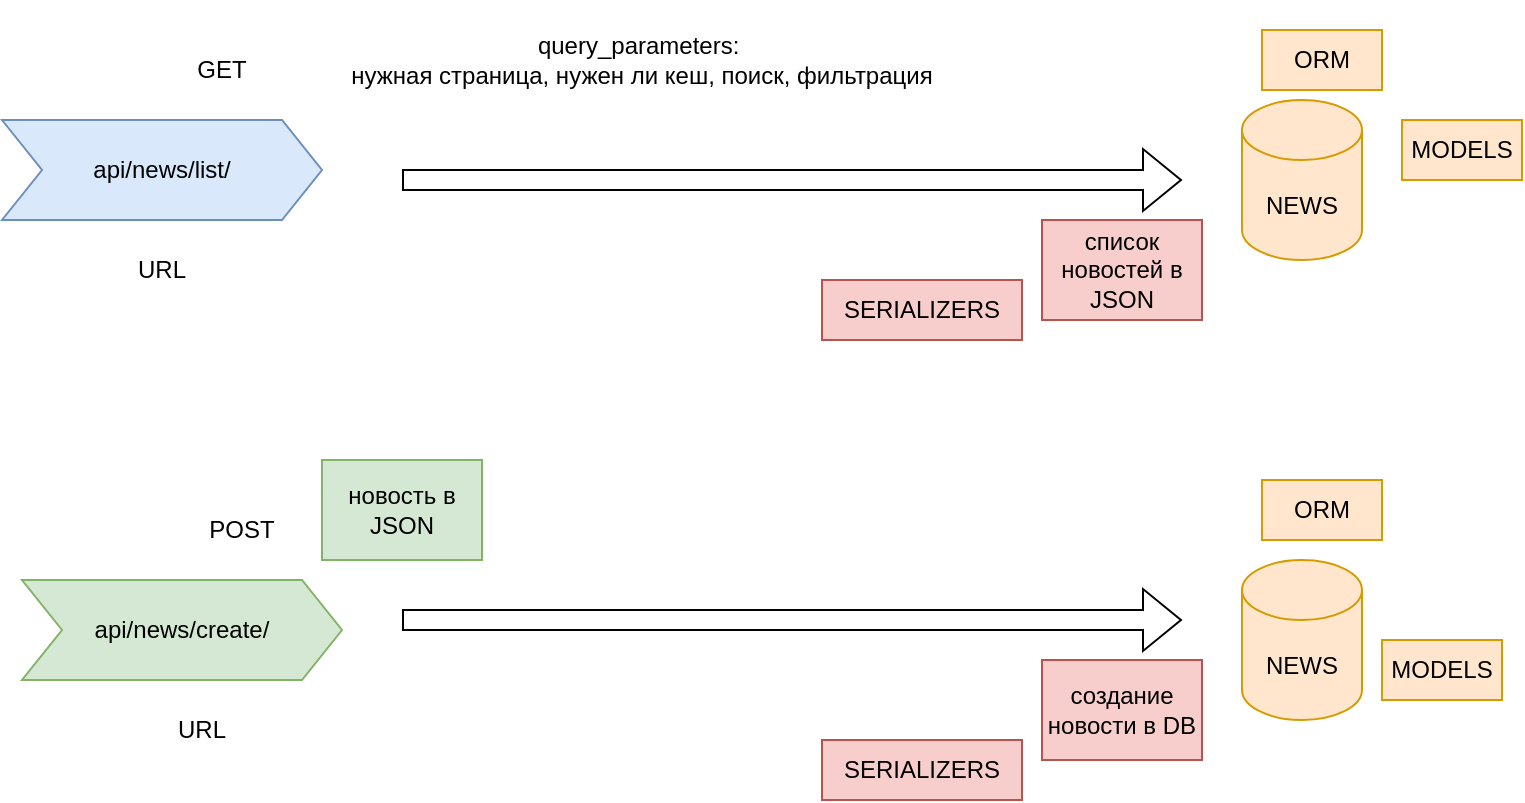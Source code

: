 <mxfile version="22.0.4" type="device">
  <diagram name="Page-1" id="CYAOKu1ZlZVHq11PqRlR">
    <mxGraphModel dx="893" dy="493" grid="1" gridSize="10" guides="1" tooltips="1" connect="1" arrows="1" fold="1" page="1" pageScale="1" pageWidth="850" pageHeight="1100" math="0" shadow="0">
      <root>
        <mxCell id="0" />
        <mxCell id="1" parent="0" />
        <mxCell id="0szwnFNrWrV2RbHSZgs--1" value="api/news/list/" style="shape=step;perimeter=stepPerimeter;whiteSpace=wrap;html=1;fixedSize=1;fillColor=#dae8fc;strokeColor=#6c8ebf;" parent="1" vertex="1">
          <mxGeometry x="160" y="190" width="160" height="50" as="geometry" />
        </mxCell>
        <mxCell id="0szwnFNrWrV2RbHSZgs--2" value="api/news/create/" style="shape=step;perimeter=stepPerimeter;whiteSpace=wrap;html=1;fixedSize=1;fillColor=#d5e8d4;strokeColor=#82b366;" parent="1" vertex="1">
          <mxGeometry x="170" y="420" width="160" height="50" as="geometry" />
        </mxCell>
        <mxCell id="0szwnFNrWrV2RbHSZgs--3" value="POST" style="text;html=1;strokeColor=none;fillColor=none;align=center;verticalAlign=middle;whiteSpace=wrap;rounded=0;" parent="1" vertex="1">
          <mxGeometry x="250" y="380" width="60" height="30" as="geometry" />
        </mxCell>
        <mxCell id="0szwnFNrWrV2RbHSZgs--4" value="GET" style="text;html=1;strokeColor=none;fillColor=none;align=center;verticalAlign=middle;whiteSpace=wrap;rounded=0;" parent="1" vertex="1">
          <mxGeometry x="240" y="150" width="60" height="30" as="geometry" />
        </mxCell>
        <mxCell id="0szwnFNrWrV2RbHSZgs--5" value="query_parameters:&amp;nbsp;&lt;br&gt;нужная страница, нужен ли кеш, поиск, фильтрация" style="text;html=1;strokeColor=none;fillColor=none;align=center;verticalAlign=middle;whiteSpace=wrap;rounded=0;" parent="1" vertex="1">
          <mxGeometry x="330" y="130" width="300" height="60" as="geometry" />
        </mxCell>
        <mxCell id="0szwnFNrWrV2RbHSZgs--6" value="" style="shape=flexArrow;endArrow=classic;html=1;rounded=0;" parent="1" edge="1">
          <mxGeometry width="50" height="50" relative="1" as="geometry">
            <mxPoint x="360" y="220" as="sourcePoint" />
            <mxPoint x="750" y="220" as="targetPoint" />
          </mxGeometry>
        </mxCell>
        <mxCell id="0szwnFNrWrV2RbHSZgs--7" value="NEWS" style="shape=cylinder3;whiteSpace=wrap;html=1;boundedLbl=1;backgroundOutline=1;size=15;fillColor=#ffe6cc;strokeColor=#d79b00;" parent="1" vertex="1">
          <mxGeometry x="780" y="180" width="60" height="80" as="geometry" />
        </mxCell>
        <mxCell id="0szwnFNrWrV2RbHSZgs--8" value="список новостей в JSON" style="text;html=1;strokeColor=#b85450;fillColor=#f8cecc;align=center;verticalAlign=middle;whiteSpace=wrap;rounded=0;" parent="1" vertex="1">
          <mxGeometry x="680" y="240" width="80" height="50" as="geometry" />
        </mxCell>
        <mxCell id="0szwnFNrWrV2RbHSZgs--9" value="создание новости в DB" style="text;html=1;strokeColor=#b85450;fillColor=#f8cecc;align=center;verticalAlign=middle;whiteSpace=wrap;rounded=0;" parent="1" vertex="1">
          <mxGeometry x="680" y="460" width="80" height="50" as="geometry" />
        </mxCell>
        <mxCell id="0szwnFNrWrV2RbHSZgs--10" value="NEWS" style="shape=cylinder3;whiteSpace=wrap;html=1;boundedLbl=1;backgroundOutline=1;size=15;fillColor=#ffe6cc;strokeColor=#d79b00;" parent="1" vertex="1">
          <mxGeometry x="780" y="410" width="60" height="80" as="geometry" />
        </mxCell>
        <mxCell id="0szwnFNrWrV2RbHSZgs--11" value="" style="shape=flexArrow;endArrow=classic;html=1;rounded=0;" parent="1" edge="1">
          <mxGeometry width="50" height="50" relative="1" as="geometry">
            <mxPoint x="360" y="440" as="sourcePoint" />
            <mxPoint x="750" y="440" as="targetPoint" />
          </mxGeometry>
        </mxCell>
        <mxCell id="0szwnFNrWrV2RbHSZgs--12" value="новость в JSON" style="text;html=1;strokeColor=#82b366;fillColor=#d5e8d4;align=center;verticalAlign=middle;whiteSpace=wrap;rounded=0;" parent="1" vertex="1">
          <mxGeometry x="320" y="360" width="80" height="50" as="geometry" />
        </mxCell>
        <mxCell id="0szwnFNrWrV2RbHSZgs--13" value="ORM" style="text;html=1;strokeColor=#d79b00;fillColor=#ffe6cc;align=center;verticalAlign=middle;whiteSpace=wrap;rounded=0;" parent="1" vertex="1">
          <mxGeometry x="790" y="145" width="60" height="30" as="geometry" />
        </mxCell>
        <mxCell id="0szwnFNrWrV2RbHSZgs--14" value="ORM" style="text;html=1;strokeColor=#d79b00;fillColor=#ffe6cc;align=center;verticalAlign=middle;whiteSpace=wrap;rounded=0;" parent="1" vertex="1">
          <mxGeometry x="790" y="370" width="60" height="30" as="geometry" />
        </mxCell>
        <mxCell id="0szwnFNrWrV2RbHSZgs--15" value="MODELS" style="text;html=1;strokeColor=#d79b00;fillColor=#ffe6cc;align=center;verticalAlign=middle;whiteSpace=wrap;rounded=0;" parent="1" vertex="1">
          <mxGeometry x="860" y="190" width="60" height="30" as="geometry" />
        </mxCell>
        <mxCell id="0szwnFNrWrV2RbHSZgs--16" value="MODELS" style="text;html=1;strokeColor=#d79b00;fillColor=#ffe6cc;align=center;verticalAlign=middle;whiteSpace=wrap;rounded=0;" parent="1" vertex="1">
          <mxGeometry x="850" y="450" width="60" height="30" as="geometry" />
        </mxCell>
        <mxCell id="0szwnFNrWrV2RbHSZgs--17" value="SERIALIZERS" style="text;html=1;strokeColor=#b85450;fillColor=#f8cecc;align=center;verticalAlign=middle;whiteSpace=wrap;rounded=0;" parent="1" vertex="1">
          <mxGeometry x="570" y="270" width="100" height="30" as="geometry" />
        </mxCell>
        <mxCell id="0szwnFNrWrV2RbHSZgs--18" value="SERIALIZERS" style="text;html=1;strokeColor=#b85450;fillColor=#f8cecc;align=center;verticalAlign=middle;whiteSpace=wrap;rounded=0;" parent="1" vertex="1">
          <mxGeometry x="570" y="500" width="100" height="30" as="geometry" />
        </mxCell>
        <mxCell id="0szwnFNrWrV2RbHSZgs--19" value="URL" style="text;html=1;strokeColor=none;fillColor=none;align=center;verticalAlign=middle;whiteSpace=wrap;rounded=0;" parent="1" vertex="1">
          <mxGeometry x="230" y="480" width="60" height="30" as="geometry" />
        </mxCell>
        <mxCell id="0szwnFNrWrV2RbHSZgs--20" value="URL" style="text;html=1;strokeColor=none;fillColor=none;align=center;verticalAlign=middle;whiteSpace=wrap;rounded=0;" parent="1" vertex="1">
          <mxGeometry x="210" y="250" width="60" height="30" as="geometry" />
        </mxCell>
      </root>
    </mxGraphModel>
  </diagram>
</mxfile>
